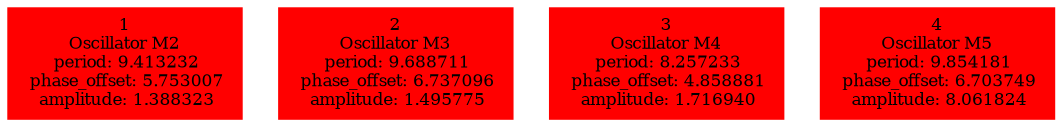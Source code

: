  digraph g{ forcelabels=true;
1 [label=<1<BR />Oscillator M2<BR /> period: 9.413232<BR /> phase_offset: 5.753007<BR /> amplitude: 1.388323>, shape=box,color=red,style=filled,fontsize=8];2 [label=<2<BR />Oscillator M3<BR /> period: 9.688711<BR /> phase_offset: 6.737096<BR /> amplitude: 1.495775>, shape=box,color=red,style=filled,fontsize=8];3 [label=<3<BR />Oscillator M4<BR /> period: 8.257233<BR /> phase_offset: 4.858881<BR /> amplitude: 1.716940>, shape=box,color=red,style=filled,fontsize=8];4 [label=<4<BR />Oscillator M5<BR /> period: 9.854181<BR /> phase_offset: 6.703749<BR /> amplitude: 8.061824>, shape=box,color=red,style=filled,fontsize=8]; }
